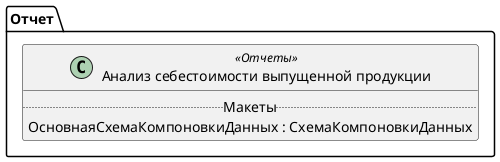 ﻿@startuml АнализСебестоимостиВыпущеннойПродукции
'!include templates.wsd
'..\include templates.wsd
class Отчет.АнализСебестоимостиВыпущеннойПродукции as "Анализ себестоимости выпущенной продукции" <<Отчеты>>
{
..Макеты..
ОсновнаяСхемаКомпоновкиДанных : СхемаКомпоновкиДанных
}
@enduml
